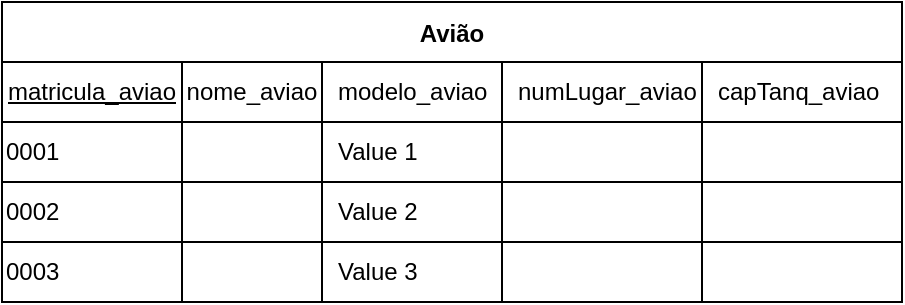 <mxfile version="20.0.1" type="github">
  <diagram id="vThqgdTcGxecUPUlP4uH" name="Ex3">
    <mxGraphModel dx="782" dy="680" grid="1" gridSize="10" guides="1" tooltips="1" connect="1" arrows="1" fold="1" page="1" pageScale="1" pageWidth="827" pageHeight="1169" math="0" shadow="0">
      <root>
        <mxCell id="0" />
        <mxCell id="1" parent="0" />
        <mxCell id="BJTNGmuwHmOQBh0ry1tt-1" value="Avião" style="shape=table;startSize=30;container=1;collapsible=0;childLayout=tableLayout;fixedRows=1;rowLines=1;fontStyle=1;swimlaneFillColor=default;align=center;" vertex="1" parent="1">
          <mxGeometry x="130" y="120" width="450" height="150" as="geometry" />
        </mxCell>
        <mxCell id="BJTNGmuwHmOQBh0ry1tt-15" style="shape=tableRow;horizontal=0;startSize=0;swimlaneHead=0;swimlaneBody=0;top=0;left=0;bottom=0;right=0;collapsible=0;dropTarget=0;fillColor=none;points=[[0,0.5],[1,0.5]];portConstraint=eastwest;" vertex="1" parent="BJTNGmuwHmOQBh0ry1tt-1">
          <mxGeometry y="30" width="450" height="30" as="geometry" />
        </mxCell>
        <mxCell id="BJTNGmuwHmOQBh0ry1tt-16" value="matricula_aviao" style="shape=partialRectangle;html=1;whiteSpace=wrap;connectable=0;fillColor=none;top=0;left=0;bottom=0;right=0;overflow=hidden;pointerEvents=1;fontStyle=4" vertex="1" parent="BJTNGmuwHmOQBh0ry1tt-15">
          <mxGeometry width="90" height="30" as="geometry">
            <mxRectangle width="90" height="30" as="alternateBounds" />
          </mxGeometry>
        </mxCell>
        <mxCell id="BJTNGmuwHmOQBh0ry1tt-18" value="nome_aviao" style="shape=partialRectangle;html=1;whiteSpace=wrap;connectable=0;fillColor=none;top=0;left=0;bottom=0;right=0;overflow=hidden;pointerEvents=1;fontStyle=0" vertex="1" parent="BJTNGmuwHmOQBh0ry1tt-15">
          <mxGeometry x="90" width="70" height="30" as="geometry">
            <mxRectangle width="70" height="30" as="alternateBounds" />
          </mxGeometry>
        </mxCell>
        <mxCell id="BJTNGmuwHmOQBh0ry1tt-17" value="modelo_aviao" style="shape=partialRectangle;html=1;whiteSpace=wrap;connectable=0;fillColor=none;top=0;left=0;bottom=0;right=0;align=left;spacingLeft=6;overflow=hidden;" vertex="1" parent="BJTNGmuwHmOQBh0ry1tt-15">
          <mxGeometry x="160" width="90" height="30" as="geometry">
            <mxRectangle width="90" height="30" as="alternateBounds" />
          </mxGeometry>
        </mxCell>
        <mxCell id="BJTNGmuwHmOQBh0ry1tt-22" value="numLugar_aviao" style="shape=partialRectangle;html=1;whiteSpace=wrap;connectable=0;fillColor=none;top=0;left=0;bottom=0;right=0;align=left;spacingLeft=6;overflow=hidden;" vertex="1" parent="BJTNGmuwHmOQBh0ry1tt-15">
          <mxGeometry x="250" width="100" height="30" as="geometry">
            <mxRectangle width="100" height="30" as="alternateBounds" />
          </mxGeometry>
        </mxCell>
        <mxCell id="BJTNGmuwHmOQBh0ry1tt-26" value="capTanq_aviao" style="shape=partialRectangle;html=1;whiteSpace=wrap;connectable=0;fillColor=none;top=0;left=0;bottom=0;right=0;align=left;spacingLeft=6;overflow=hidden;" vertex="1" parent="BJTNGmuwHmOQBh0ry1tt-15">
          <mxGeometry x="350" width="100" height="30" as="geometry">
            <mxRectangle width="100" height="30" as="alternateBounds" />
          </mxGeometry>
        </mxCell>
        <mxCell id="BJTNGmuwHmOQBh0ry1tt-2" value="" style="shape=tableRow;horizontal=0;startSize=0;swimlaneHead=0;swimlaneBody=0;top=0;left=0;bottom=0;right=0;collapsible=0;dropTarget=0;fillColor=none;points=[[0,0.5],[1,0.5]];portConstraint=eastwest;" vertex="1" parent="BJTNGmuwHmOQBh0ry1tt-1">
          <mxGeometry y="60" width="450" height="30" as="geometry" />
        </mxCell>
        <mxCell id="BJTNGmuwHmOQBh0ry1tt-3" value="0001" style="shape=partialRectangle;html=1;whiteSpace=wrap;connectable=0;fillColor=none;top=0;left=0;bottom=0;right=0;overflow=hidden;pointerEvents=1;align=left;" vertex="1" parent="BJTNGmuwHmOQBh0ry1tt-2">
          <mxGeometry width="90" height="30" as="geometry">
            <mxRectangle width="90" height="30" as="alternateBounds" />
          </mxGeometry>
        </mxCell>
        <mxCell id="BJTNGmuwHmOQBh0ry1tt-19" style="shape=partialRectangle;html=1;whiteSpace=wrap;connectable=0;fillColor=none;top=0;left=0;bottom=0;right=0;overflow=hidden;pointerEvents=1;" vertex="1" parent="BJTNGmuwHmOQBh0ry1tt-2">
          <mxGeometry x="90" width="70" height="30" as="geometry">
            <mxRectangle width="70" height="30" as="alternateBounds" />
          </mxGeometry>
        </mxCell>
        <mxCell id="BJTNGmuwHmOQBh0ry1tt-4" value="Value 1" style="shape=partialRectangle;html=1;whiteSpace=wrap;connectable=0;fillColor=none;top=0;left=0;bottom=0;right=0;align=left;spacingLeft=6;overflow=hidden;" vertex="1" parent="BJTNGmuwHmOQBh0ry1tt-2">
          <mxGeometry x="160" width="90" height="30" as="geometry">
            <mxRectangle width="90" height="30" as="alternateBounds" />
          </mxGeometry>
        </mxCell>
        <mxCell id="BJTNGmuwHmOQBh0ry1tt-23" style="shape=partialRectangle;html=1;whiteSpace=wrap;connectable=0;fillColor=none;top=0;left=0;bottom=0;right=0;align=left;spacingLeft=6;overflow=hidden;" vertex="1" parent="BJTNGmuwHmOQBh0ry1tt-2">
          <mxGeometry x="250" width="100" height="30" as="geometry">
            <mxRectangle width="100" height="30" as="alternateBounds" />
          </mxGeometry>
        </mxCell>
        <mxCell id="BJTNGmuwHmOQBh0ry1tt-27" style="shape=partialRectangle;html=1;whiteSpace=wrap;connectable=0;fillColor=none;top=0;left=0;bottom=0;right=0;align=left;spacingLeft=6;overflow=hidden;" vertex="1" parent="BJTNGmuwHmOQBh0ry1tt-2">
          <mxGeometry x="350" width="100" height="30" as="geometry">
            <mxRectangle width="100" height="30" as="alternateBounds" />
          </mxGeometry>
        </mxCell>
        <mxCell id="BJTNGmuwHmOQBh0ry1tt-5" value="" style="shape=tableRow;horizontal=0;startSize=0;swimlaneHead=0;swimlaneBody=0;top=0;left=0;bottom=0;right=0;collapsible=0;dropTarget=0;fillColor=none;points=[[0,0.5],[1,0.5]];portConstraint=eastwest;" vertex="1" parent="BJTNGmuwHmOQBh0ry1tt-1">
          <mxGeometry y="90" width="450" height="30" as="geometry" />
        </mxCell>
        <mxCell id="BJTNGmuwHmOQBh0ry1tt-6" value="0002" style="shape=partialRectangle;html=1;whiteSpace=wrap;connectable=0;fillColor=none;top=0;left=0;bottom=0;right=0;overflow=hidden;align=left;" vertex="1" parent="BJTNGmuwHmOQBh0ry1tt-5">
          <mxGeometry width="90" height="30" as="geometry">
            <mxRectangle width="90" height="30" as="alternateBounds" />
          </mxGeometry>
        </mxCell>
        <mxCell id="BJTNGmuwHmOQBh0ry1tt-20" style="shape=partialRectangle;html=1;whiteSpace=wrap;connectable=0;fillColor=none;top=0;left=0;bottom=0;right=0;overflow=hidden;" vertex="1" parent="BJTNGmuwHmOQBh0ry1tt-5">
          <mxGeometry x="90" width="70" height="30" as="geometry">
            <mxRectangle width="70" height="30" as="alternateBounds" />
          </mxGeometry>
        </mxCell>
        <mxCell id="BJTNGmuwHmOQBh0ry1tt-7" value="Value 2" style="shape=partialRectangle;html=1;whiteSpace=wrap;connectable=0;fillColor=none;top=0;left=0;bottom=0;right=0;align=left;spacingLeft=6;overflow=hidden;" vertex="1" parent="BJTNGmuwHmOQBh0ry1tt-5">
          <mxGeometry x="160" width="90" height="30" as="geometry">
            <mxRectangle width="90" height="30" as="alternateBounds" />
          </mxGeometry>
        </mxCell>
        <mxCell id="BJTNGmuwHmOQBh0ry1tt-24" style="shape=partialRectangle;html=1;whiteSpace=wrap;connectable=0;fillColor=none;top=0;left=0;bottom=0;right=0;align=left;spacingLeft=6;overflow=hidden;" vertex="1" parent="BJTNGmuwHmOQBh0ry1tt-5">
          <mxGeometry x="250" width="100" height="30" as="geometry">
            <mxRectangle width="100" height="30" as="alternateBounds" />
          </mxGeometry>
        </mxCell>
        <mxCell id="BJTNGmuwHmOQBh0ry1tt-28" style="shape=partialRectangle;html=1;whiteSpace=wrap;connectable=0;fillColor=none;top=0;left=0;bottom=0;right=0;align=left;spacingLeft=6;overflow=hidden;" vertex="1" parent="BJTNGmuwHmOQBh0ry1tt-5">
          <mxGeometry x="350" width="100" height="30" as="geometry">
            <mxRectangle width="100" height="30" as="alternateBounds" />
          </mxGeometry>
        </mxCell>
        <mxCell id="BJTNGmuwHmOQBh0ry1tt-8" value="" style="shape=tableRow;horizontal=0;startSize=0;swimlaneHead=0;swimlaneBody=0;top=0;left=0;bottom=0;right=0;collapsible=0;dropTarget=0;fillColor=none;points=[[0,0.5],[1,0.5]];portConstraint=eastwest;" vertex="1" parent="BJTNGmuwHmOQBh0ry1tt-1">
          <mxGeometry y="120" width="450" height="30" as="geometry" />
        </mxCell>
        <mxCell id="BJTNGmuwHmOQBh0ry1tt-9" value="0003" style="shape=partialRectangle;html=1;whiteSpace=wrap;connectable=0;fillColor=none;top=0;left=0;bottom=0;right=0;overflow=hidden;align=left;" vertex="1" parent="BJTNGmuwHmOQBh0ry1tt-8">
          <mxGeometry width="90" height="30" as="geometry">
            <mxRectangle width="90" height="30" as="alternateBounds" />
          </mxGeometry>
        </mxCell>
        <mxCell id="BJTNGmuwHmOQBh0ry1tt-21" style="shape=partialRectangle;html=1;whiteSpace=wrap;connectable=0;fillColor=none;top=0;left=0;bottom=0;right=0;overflow=hidden;" vertex="1" parent="BJTNGmuwHmOQBh0ry1tt-8">
          <mxGeometry x="90" width="70" height="30" as="geometry">
            <mxRectangle width="70" height="30" as="alternateBounds" />
          </mxGeometry>
        </mxCell>
        <mxCell id="BJTNGmuwHmOQBh0ry1tt-10" value="Value 3" style="shape=partialRectangle;html=1;whiteSpace=wrap;connectable=0;fillColor=none;top=0;left=0;bottom=0;right=0;align=left;spacingLeft=6;overflow=hidden;" vertex="1" parent="BJTNGmuwHmOQBh0ry1tt-8">
          <mxGeometry x="160" width="90" height="30" as="geometry">
            <mxRectangle width="90" height="30" as="alternateBounds" />
          </mxGeometry>
        </mxCell>
        <mxCell id="BJTNGmuwHmOQBh0ry1tt-25" style="shape=partialRectangle;html=1;whiteSpace=wrap;connectable=0;fillColor=none;top=0;left=0;bottom=0;right=0;align=left;spacingLeft=6;overflow=hidden;" vertex="1" parent="BJTNGmuwHmOQBh0ry1tt-8">
          <mxGeometry x="250" width="100" height="30" as="geometry">
            <mxRectangle width="100" height="30" as="alternateBounds" />
          </mxGeometry>
        </mxCell>
        <mxCell id="BJTNGmuwHmOQBh0ry1tt-29" style="shape=partialRectangle;html=1;whiteSpace=wrap;connectable=0;fillColor=none;top=0;left=0;bottom=0;right=0;align=left;spacingLeft=6;overflow=hidden;" vertex="1" parent="BJTNGmuwHmOQBh0ry1tt-8">
          <mxGeometry x="350" width="100" height="30" as="geometry">
            <mxRectangle width="100" height="30" as="alternateBounds" />
          </mxGeometry>
        </mxCell>
      </root>
    </mxGraphModel>
  </diagram>
</mxfile>
